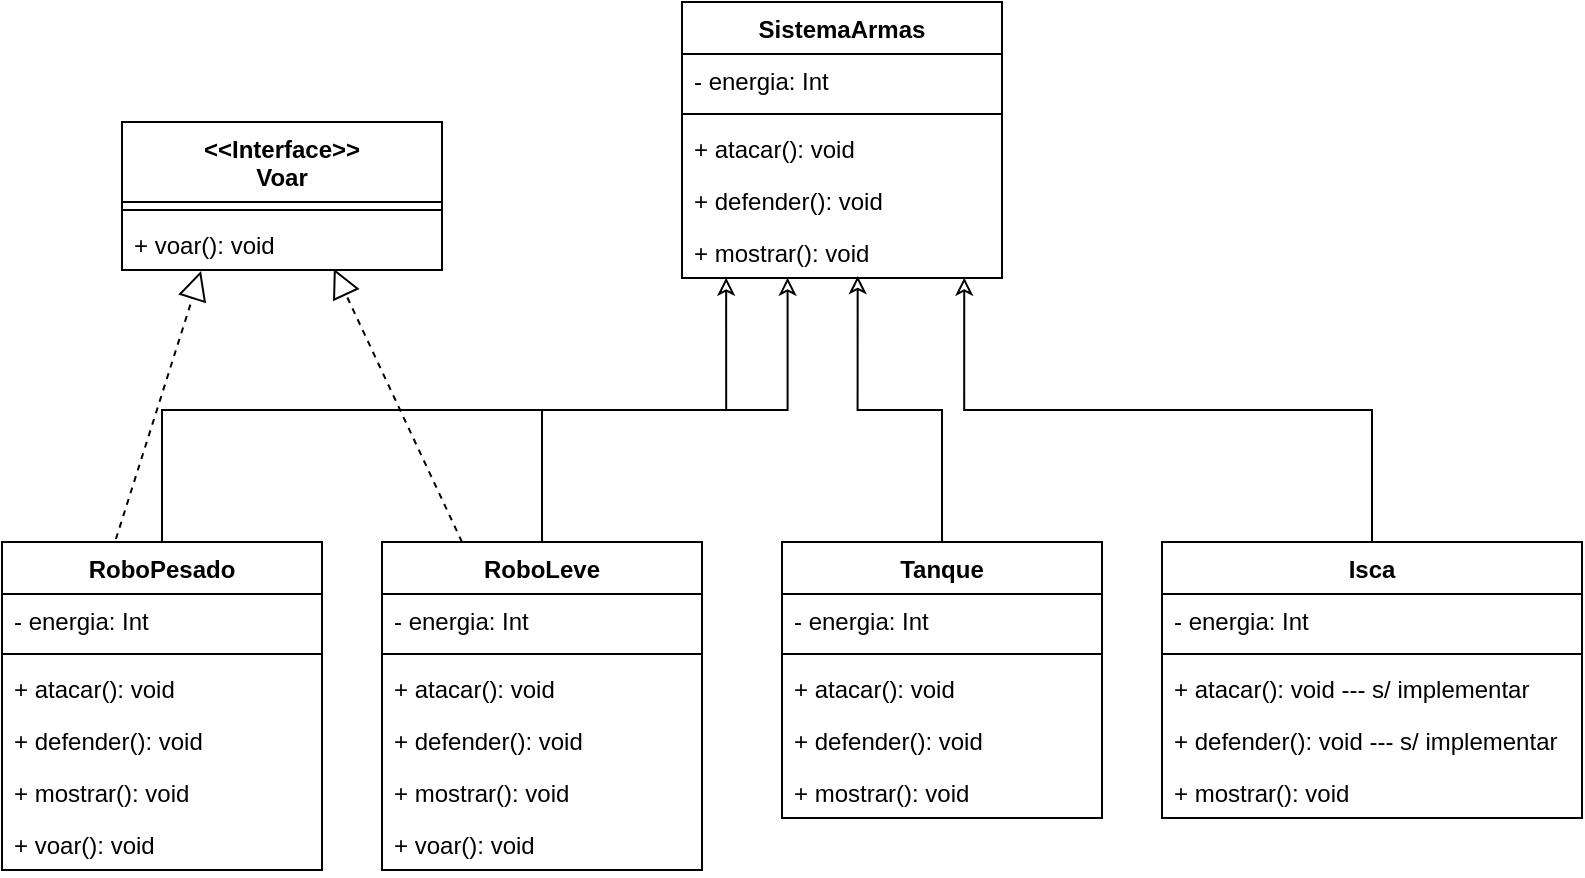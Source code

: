 <mxfile version="15.1.4" type="github">
  <diagram id="UY9MW1-pB0Yd48yI7tcA" name="Page-1">
    <mxGraphModel dx="988" dy="538" grid="1" gridSize="10" guides="1" tooltips="1" connect="1" arrows="1" fold="1" page="1" pageScale="1" pageWidth="827" pageHeight="1169" math="0" shadow="0">
      <root>
        <mxCell id="0" />
        <mxCell id="1" parent="0" />
        <mxCell id="_-jiQ8podXE2gB4m6cwp-1" value="SistemaArmas" style="swimlane;fontStyle=1;align=center;verticalAlign=top;childLayout=stackLayout;horizontal=1;startSize=26;horizontalStack=0;resizeParent=1;resizeParentMax=0;resizeLast=0;collapsible=1;marginBottom=0;" vertex="1" parent="1">
          <mxGeometry x="470" y="80" width="160" height="138" as="geometry" />
        </mxCell>
        <mxCell id="_-jiQ8podXE2gB4m6cwp-2" value="- energia: Int" style="text;strokeColor=none;fillColor=none;align=left;verticalAlign=top;spacingLeft=4;spacingRight=4;overflow=hidden;rotatable=0;points=[[0,0.5],[1,0.5]];portConstraint=eastwest;" vertex="1" parent="_-jiQ8podXE2gB4m6cwp-1">
          <mxGeometry y="26" width="160" height="26" as="geometry" />
        </mxCell>
        <mxCell id="_-jiQ8podXE2gB4m6cwp-3" value="" style="line;strokeWidth=1;fillColor=none;align=left;verticalAlign=middle;spacingTop=-1;spacingLeft=3;spacingRight=3;rotatable=0;labelPosition=right;points=[];portConstraint=eastwest;" vertex="1" parent="_-jiQ8podXE2gB4m6cwp-1">
          <mxGeometry y="52" width="160" height="8" as="geometry" />
        </mxCell>
        <mxCell id="_-jiQ8podXE2gB4m6cwp-4" value="+ atacar(): void" style="text;strokeColor=none;fillColor=none;align=left;verticalAlign=top;spacingLeft=4;spacingRight=4;overflow=hidden;rotatable=0;points=[[0,0.5],[1,0.5]];portConstraint=eastwest;" vertex="1" parent="_-jiQ8podXE2gB4m6cwp-1">
          <mxGeometry y="60" width="160" height="26" as="geometry" />
        </mxCell>
        <mxCell id="_-jiQ8podXE2gB4m6cwp-5" value="+ defender(): void" style="text;strokeColor=none;fillColor=none;align=left;verticalAlign=top;spacingLeft=4;spacingRight=4;overflow=hidden;rotatable=0;points=[[0,0.5],[1,0.5]];portConstraint=eastwest;" vertex="1" parent="_-jiQ8podXE2gB4m6cwp-1">
          <mxGeometry y="86" width="160" height="26" as="geometry" />
        </mxCell>
        <mxCell id="_-jiQ8podXE2gB4m6cwp-6" value="+ mostrar(): void" style="text;strokeColor=none;fillColor=none;align=left;verticalAlign=top;spacingLeft=4;spacingRight=4;overflow=hidden;rotatable=0;points=[[0,0.5],[1,0.5]];portConstraint=eastwest;" vertex="1" parent="_-jiQ8podXE2gB4m6cwp-1">
          <mxGeometry y="112" width="160" height="26" as="geometry" />
        </mxCell>
        <mxCell id="_-jiQ8podXE2gB4m6cwp-39" style="edgeStyle=orthogonalEdgeStyle;rounded=0;orthogonalLoop=1;jettySize=auto;html=1;entryX=0.138;entryY=0.994;entryDx=0;entryDy=0;entryPerimeter=0;endArrow=classic;endFill=0;" edge="1" parent="1" source="_-jiQ8podXE2gB4m6cwp-8" target="_-jiQ8podXE2gB4m6cwp-6">
          <mxGeometry relative="1" as="geometry">
            <mxPoint x="513.04" y="244.39" as="targetPoint" />
          </mxGeometry>
        </mxCell>
        <mxCell id="_-jiQ8podXE2gB4m6cwp-8" value="RoboPesado" style="swimlane;fontStyle=1;align=center;verticalAlign=top;childLayout=stackLayout;horizontal=1;startSize=26;horizontalStack=0;resizeParent=1;resizeParentMax=0;resizeLast=0;collapsible=1;marginBottom=0;" vertex="1" parent="1">
          <mxGeometry x="130" y="350" width="160" height="164" as="geometry" />
        </mxCell>
        <mxCell id="_-jiQ8podXE2gB4m6cwp-9" value="- energia: Int" style="text;strokeColor=none;fillColor=none;align=left;verticalAlign=top;spacingLeft=4;spacingRight=4;overflow=hidden;rotatable=0;points=[[0,0.5],[1,0.5]];portConstraint=eastwest;" vertex="1" parent="_-jiQ8podXE2gB4m6cwp-8">
          <mxGeometry y="26" width="160" height="26" as="geometry" />
        </mxCell>
        <mxCell id="_-jiQ8podXE2gB4m6cwp-10" value="" style="line;strokeWidth=1;fillColor=none;align=left;verticalAlign=middle;spacingTop=-1;spacingLeft=3;spacingRight=3;rotatable=0;labelPosition=right;points=[];portConstraint=eastwest;" vertex="1" parent="_-jiQ8podXE2gB4m6cwp-8">
          <mxGeometry y="52" width="160" height="8" as="geometry" />
        </mxCell>
        <mxCell id="_-jiQ8podXE2gB4m6cwp-11" value="+ atacar(): void" style="text;strokeColor=none;fillColor=none;align=left;verticalAlign=top;spacingLeft=4;spacingRight=4;overflow=hidden;rotatable=0;points=[[0,0.5],[1,0.5]];portConstraint=eastwest;" vertex="1" parent="_-jiQ8podXE2gB4m6cwp-8">
          <mxGeometry y="60" width="160" height="26" as="geometry" />
        </mxCell>
        <mxCell id="_-jiQ8podXE2gB4m6cwp-12" value="+ defender(): void" style="text;strokeColor=none;fillColor=none;align=left;verticalAlign=top;spacingLeft=4;spacingRight=4;overflow=hidden;rotatable=0;points=[[0,0.5],[1,0.5]];portConstraint=eastwest;" vertex="1" parent="_-jiQ8podXE2gB4m6cwp-8">
          <mxGeometry y="86" width="160" height="26" as="geometry" />
        </mxCell>
        <mxCell id="_-jiQ8podXE2gB4m6cwp-13" value="+ mostrar(): void" style="text;strokeColor=none;fillColor=none;align=left;verticalAlign=top;spacingLeft=4;spacingRight=4;overflow=hidden;rotatable=0;points=[[0,0.5],[1,0.5]];portConstraint=eastwest;" vertex="1" parent="_-jiQ8podXE2gB4m6cwp-8">
          <mxGeometry y="112" width="160" height="26" as="geometry" />
        </mxCell>
        <mxCell id="_-jiQ8podXE2gB4m6cwp-14" value="+ voar(): void" style="text;strokeColor=none;fillColor=none;align=left;verticalAlign=top;spacingLeft=4;spacingRight=4;overflow=hidden;rotatable=0;points=[[0,0.5],[1,0.5]];portConstraint=eastwest;" vertex="1" parent="_-jiQ8podXE2gB4m6cwp-8">
          <mxGeometry y="138" width="160" height="26" as="geometry" />
        </mxCell>
        <mxCell id="_-jiQ8podXE2gB4m6cwp-40" style="edgeStyle=orthogonalEdgeStyle;rounded=0;orthogonalLoop=1;jettySize=auto;html=1;entryX=0.33;entryY=0.994;entryDx=0;entryDy=0;entryPerimeter=0;endArrow=classic;endFill=0;" edge="1" parent="1" source="_-jiQ8podXE2gB4m6cwp-15" target="_-jiQ8podXE2gB4m6cwp-6">
          <mxGeometry relative="1" as="geometry">
            <mxPoint x="547.6" y="244.39" as="targetPoint" />
          </mxGeometry>
        </mxCell>
        <mxCell id="_-jiQ8podXE2gB4m6cwp-15" value="RoboLeve" style="swimlane;fontStyle=1;align=center;verticalAlign=top;childLayout=stackLayout;horizontal=1;startSize=26;horizontalStack=0;resizeParent=1;resizeParentMax=0;resizeLast=0;collapsible=1;marginBottom=0;" vertex="1" parent="1">
          <mxGeometry x="320" y="350" width="160" height="164" as="geometry" />
        </mxCell>
        <mxCell id="_-jiQ8podXE2gB4m6cwp-16" value="- energia: Int" style="text;strokeColor=none;fillColor=none;align=left;verticalAlign=top;spacingLeft=4;spacingRight=4;overflow=hidden;rotatable=0;points=[[0,0.5],[1,0.5]];portConstraint=eastwest;" vertex="1" parent="_-jiQ8podXE2gB4m6cwp-15">
          <mxGeometry y="26" width="160" height="26" as="geometry" />
        </mxCell>
        <mxCell id="_-jiQ8podXE2gB4m6cwp-17" value="" style="line;strokeWidth=1;fillColor=none;align=left;verticalAlign=middle;spacingTop=-1;spacingLeft=3;spacingRight=3;rotatable=0;labelPosition=right;points=[];portConstraint=eastwest;" vertex="1" parent="_-jiQ8podXE2gB4m6cwp-15">
          <mxGeometry y="52" width="160" height="8" as="geometry" />
        </mxCell>
        <mxCell id="_-jiQ8podXE2gB4m6cwp-18" value="+ atacar(): void" style="text;strokeColor=none;fillColor=none;align=left;verticalAlign=top;spacingLeft=4;spacingRight=4;overflow=hidden;rotatable=0;points=[[0,0.5],[1,0.5]];portConstraint=eastwest;" vertex="1" parent="_-jiQ8podXE2gB4m6cwp-15">
          <mxGeometry y="60" width="160" height="26" as="geometry" />
        </mxCell>
        <mxCell id="_-jiQ8podXE2gB4m6cwp-19" value="+ defender(): void" style="text;strokeColor=none;fillColor=none;align=left;verticalAlign=top;spacingLeft=4;spacingRight=4;overflow=hidden;rotatable=0;points=[[0,0.5],[1,0.5]];portConstraint=eastwest;" vertex="1" parent="_-jiQ8podXE2gB4m6cwp-15">
          <mxGeometry y="86" width="160" height="26" as="geometry" />
        </mxCell>
        <mxCell id="_-jiQ8podXE2gB4m6cwp-20" value="+ mostrar(): void" style="text;strokeColor=none;fillColor=none;align=left;verticalAlign=top;spacingLeft=4;spacingRight=4;overflow=hidden;rotatable=0;points=[[0,0.5],[1,0.5]];portConstraint=eastwest;" vertex="1" parent="_-jiQ8podXE2gB4m6cwp-15">
          <mxGeometry y="112" width="160" height="26" as="geometry" />
        </mxCell>
        <mxCell id="_-jiQ8podXE2gB4m6cwp-21" value="+ voar(): void" style="text;strokeColor=none;fillColor=none;align=left;verticalAlign=top;spacingLeft=4;spacingRight=4;overflow=hidden;rotatable=0;points=[[0,0.5],[1,0.5]];portConstraint=eastwest;" vertex="1" parent="_-jiQ8podXE2gB4m6cwp-15">
          <mxGeometry y="138" width="160" height="26" as="geometry" />
        </mxCell>
        <mxCell id="_-jiQ8podXE2gB4m6cwp-41" style="edgeStyle=orthogonalEdgeStyle;rounded=0;orthogonalLoop=1;jettySize=auto;html=1;entryX=0.549;entryY=0.962;entryDx=0;entryDy=0;entryPerimeter=0;endArrow=classic;endFill=0;" edge="1" parent="1" source="_-jiQ8podXE2gB4m6cwp-22" target="_-jiQ8podXE2gB4m6cwp-6">
          <mxGeometry relative="1" as="geometry">
            <mxPoint x="564.88" y="243.688" as="targetPoint" />
          </mxGeometry>
        </mxCell>
        <mxCell id="_-jiQ8podXE2gB4m6cwp-22" value="Tanque" style="swimlane;fontStyle=1;align=center;verticalAlign=top;childLayout=stackLayout;horizontal=1;startSize=26;horizontalStack=0;resizeParent=1;resizeParentMax=0;resizeLast=0;collapsible=1;marginBottom=0;" vertex="1" parent="1">
          <mxGeometry x="520" y="350" width="160" height="138" as="geometry" />
        </mxCell>
        <mxCell id="_-jiQ8podXE2gB4m6cwp-23" value="- energia: Int" style="text;strokeColor=none;fillColor=none;align=left;verticalAlign=top;spacingLeft=4;spacingRight=4;overflow=hidden;rotatable=0;points=[[0,0.5],[1,0.5]];portConstraint=eastwest;" vertex="1" parent="_-jiQ8podXE2gB4m6cwp-22">
          <mxGeometry y="26" width="160" height="26" as="geometry" />
        </mxCell>
        <mxCell id="_-jiQ8podXE2gB4m6cwp-24" value="" style="line;strokeWidth=1;fillColor=none;align=left;verticalAlign=middle;spacingTop=-1;spacingLeft=3;spacingRight=3;rotatable=0;labelPosition=right;points=[];portConstraint=eastwest;" vertex="1" parent="_-jiQ8podXE2gB4m6cwp-22">
          <mxGeometry y="52" width="160" height="8" as="geometry" />
        </mxCell>
        <mxCell id="_-jiQ8podXE2gB4m6cwp-25" value="+ atacar(): void" style="text;strokeColor=none;fillColor=none;align=left;verticalAlign=top;spacingLeft=4;spacingRight=4;overflow=hidden;rotatable=0;points=[[0,0.5],[1,0.5]];portConstraint=eastwest;" vertex="1" parent="_-jiQ8podXE2gB4m6cwp-22">
          <mxGeometry y="60" width="160" height="26" as="geometry" />
        </mxCell>
        <mxCell id="_-jiQ8podXE2gB4m6cwp-26" value="+ defender(): void" style="text;strokeColor=none;fillColor=none;align=left;verticalAlign=top;spacingLeft=4;spacingRight=4;overflow=hidden;rotatable=0;points=[[0,0.5],[1,0.5]];portConstraint=eastwest;" vertex="1" parent="_-jiQ8podXE2gB4m6cwp-22">
          <mxGeometry y="86" width="160" height="26" as="geometry" />
        </mxCell>
        <mxCell id="_-jiQ8podXE2gB4m6cwp-27" value="+ mostrar(): void" style="text;strokeColor=none;fillColor=none;align=left;verticalAlign=top;spacingLeft=4;spacingRight=4;overflow=hidden;rotatable=0;points=[[0,0.5],[1,0.5]];portConstraint=eastwest;" vertex="1" parent="_-jiQ8podXE2gB4m6cwp-22">
          <mxGeometry y="112" width="160" height="26" as="geometry" />
        </mxCell>
        <mxCell id="_-jiQ8podXE2gB4m6cwp-29" value="&lt;&lt;Interface&gt;&gt;&#xa;Voar" style="swimlane;fontStyle=1;align=center;verticalAlign=top;childLayout=stackLayout;horizontal=1;startSize=40;horizontalStack=0;resizeParent=1;resizeParentMax=0;resizeLast=0;collapsible=1;marginBottom=0;" vertex="1" parent="1">
          <mxGeometry x="190" y="140" width="160" height="74" as="geometry" />
        </mxCell>
        <mxCell id="_-jiQ8podXE2gB4m6cwp-31" value="" style="line;strokeWidth=1;fillColor=none;align=left;verticalAlign=middle;spacingTop=-1;spacingLeft=3;spacingRight=3;rotatable=0;labelPosition=right;points=[];portConstraint=eastwest;" vertex="1" parent="_-jiQ8podXE2gB4m6cwp-29">
          <mxGeometry y="40" width="160" height="8" as="geometry" />
        </mxCell>
        <mxCell id="_-jiQ8podXE2gB4m6cwp-32" value="+ voar(): void" style="text;strokeColor=none;fillColor=none;align=left;verticalAlign=top;spacingLeft=4;spacingRight=4;overflow=hidden;rotatable=0;points=[[0,0.5],[1,0.5]];portConstraint=eastwest;" vertex="1" parent="_-jiQ8podXE2gB4m6cwp-29">
          <mxGeometry y="48" width="160" height="26" as="geometry" />
        </mxCell>
        <mxCell id="_-jiQ8podXE2gB4m6cwp-42" style="edgeStyle=orthogonalEdgeStyle;rounded=0;orthogonalLoop=1;jettySize=auto;html=1;entryX=0.882;entryY=0.994;entryDx=0;entryDy=0;entryPerimeter=0;endArrow=classic;endFill=0;" edge="1" parent="1" source="_-jiQ8podXE2gB4m6cwp-33" target="_-jiQ8podXE2gB4m6cwp-6">
          <mxGeometry relative="1" as="geometry">
            <mxPoint x="610.96" y="243.012" as="targetPoint" />
          </mxGeometry>
        </mxCell>
        <mxCell id="_-jiQ8podXE2gB4m6cwp-33" value="Isca" style="swimlane;fontStyle=1;align=center;verticalAlign=top;childLayout=stackLayout;horizontal=1;startSize=26;horizontalStack=0;resizeParent=1;resizeParentMax=0;resizeLast=0;collapsible=1;marginBottom=0;" vertex="1" parent="1">
          <mxGeometry x="710" y="350" width="210" height="138" as="geometry" />
        </mxCell>
        <mxCell id="_-jiQ8podXE2gB4m6cwp-34" value="- energia: Int" style="text;strokeColor=none;fillColor=none;align=left;verticalAlign=top;spacingLeft=4;spacingRight=4;overflow=hidden;rotatable=0;points=[[0,0.5],[1,0.5]];portConstraint=eastwest;" vertex="1" parent="_-jiQ8podXE2gB4m6cwp-33">
          <mxGeometry y="26" width="210" height="26" as="geometry" />
        </mxCell>
        <mxCell id="_-jiQ8podXE2gB4m6cwp-35" value="" style="line;strokeWidth=1;fillColor=none;align=left;verticalAlign=middle;spacingTop=-1;spacingLeft=3;spacingRight=3;rotatable=0;labelPosition=right;points=[];portConstraint=eastwest;" vertex="1" parent="_-jiQ8podXE2gB4m6cwp-33">
          <mxGeometry y="52" width="210" height="8" as="geometry" />
        </mxCell>
        <mxCell id="_-jiQ8podXE2gB4m6cwp-36" value="+ atacar(): void --- s/ implementar" style="text;strokeColor=none;fillColor=none;align=left;verticalAlign=top;spacingLeft=4;spacingRight=4;overflow=hidden;rotatable=0;points=[[0,0.5],[1,0.5]];portConstraint=eastwest;" vertex="1" parent="_-jiQ8podXE2gB4m6cwp-33">
          <mxGeometry y="60" width="210" height="26" as="geometry" />
        </mxCell>
        <mxCell id="_-jiQ8podXE2gB4m6cwp-37" value="+ defender(): void --- s/ implementar" style="text;strokeColor=none;fillColor=none;align=left;verticalAlign=top;spacingLeft=4;spacingRight=4;overflow=hidden;rotatable=0;points=[[0,0.5],[1,0.5]];portConstraint=eastwest;" vertex="1" parent="_-jiQ8podXE2gB4m6cwp-33">
          <mxGeometry y="86" width="210" height="26" as="geometry" />
        </mxCell>
        <mxCell id="_-jiQ8podXE2gB4m6cwp-38" value="+ mostrar(): void" style="text;strokeColor=none;fillColor=none;align=left;verticalAlign=top;spacingLeft=4;spacingRight=4;overflow=hidden;rotatable=0;points=[[0,0.5],[1,0.5]];portConstraint=eastwest;" vertex="1" parent="_-jiQ8podXE2gB4m6cwp-33">
          <mxGeometry y="112" width="210" height="26" as="geometry" />
        </mxCell>
        <mxCell id="_-jiQ8podXE2gB4m6cwp-43" value="" style="endArrow=block;dashed=1;endFill=0;endSize=12;html=1;exitX=0.356;exitY=-0.009;exitDx=0;exitDy=0;exitPerimeter=0;entryX=0.247;entryY=1.019;entryDx=0;entryDy=0;entryPerimeter=0;" edge="1" parent="1" source="_-jiQ8podXE2gB4m6cwp-8" target="_-jiQ8podXE2gB4m6cwp-32">
          <mxGeometry width="160" relative="1" as="geometry">
            <mxPoint x="420" y="320" as="sourcePoint" />
            <mxPoint x="580" y="320" as="targetPoint" />
          </mxGeometry>
        </mxCell>
        <mxCell id="_-jiQ8podXE2gB4m6cwp-44" value="" style="endArrow=block;dashed=1;endFill=0;endSize=12;html=1;exitX=0.25;exitY=0;exitDx=0;exitDy=0;entryX=0.662;entryY=0.975;entryDx=0;entryDy=0;entryPerimeter=0;" edge="1" parent="1" source="_-jiQ8podXE2gB4m6cwp-15" target="_-jiQ8podXE2gB4m6cwp-32">
          <mxGeometry width="160" relative="1" as="geometry">
            <mxPoint x="420" y="320" as="sourcePoint" />
            <mxPoint x="580" y="320" as="targetPoint" />
          </mxGeometry>
        </mxCell>
      </root>
    </mxGraphModel>
  </diagram>
</mxfile>
